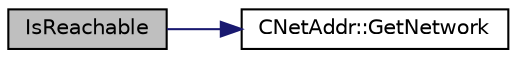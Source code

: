 digraph "IsReachable"
{
  edge [fontname="Helvetica",fontsize="10",labelfontname="Helvetica",labelfontsize="10"];
  node [fontname="Helvetica",fontsize="10",shape=record];
  rankdir="LR";
  Node908 [label="IsReachable",height=0.2,width=0.4,color="black", fillcolor="grey75", style="filled", fontcolor="black"];
  Node908 -> Node909 [color="midnightblue",fontsize="10",style="solid",fontname="Helvetica"];
  Node909 [label="CNetAddr::GetNetwork",height=0.2,width=0.4,color="black", fillcolor="white", style="filled",URL="$d3/dc3/class_c_net_addr.html#ad0162f2629f552a65acf934e1629c1db"];
}
